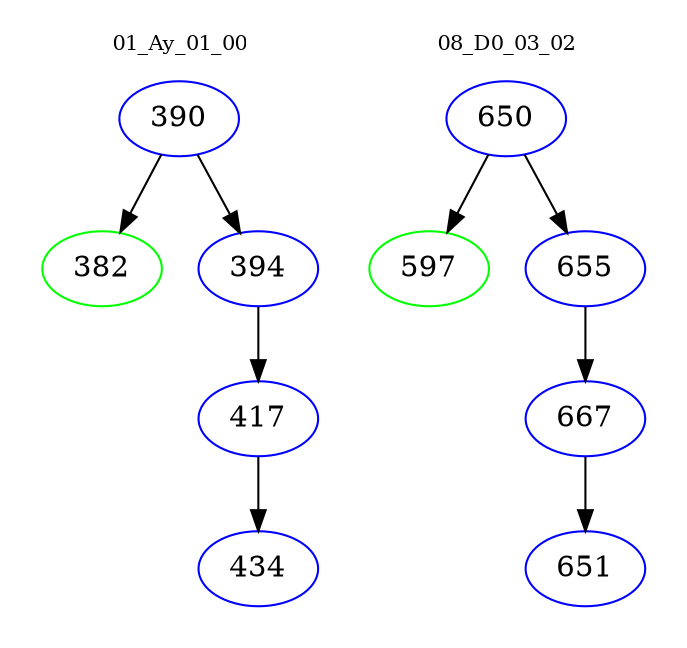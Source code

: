 digraph{
subgraph cluster_0 {
color = white
label = "01_Ay_01_00";
fontsize=10;
T0_390 [label="390", color="blue"]
T0_390 -> T0_382 [color="black"]
T0_382 [label="382", color="green"]
T0_390 -> T0_394 [color="black"]
T0_394 [label="394", color="blue"]
T0_394 -> T0_417 [color="black"]
T0_417 [label="417", color="blue"]
T0_417 -> T0_434 [color="black"]
T0_434 [label="434", color="blue"]
}
subgraph cluster_1 {
color = white
label = "08_D0_03_02";
fontsize=10;
T1_650 [label="650", color="blue"]
T1_650 -> T1_597 [color="black"]
T1_597 [label="597", color="green"]
T1_650 -> T1_655 [color="black"]
T1_655 [label="655", color="blue"]
T1_655 -> T1_667 [color="black"]
T1_667 [label="667", color="blue"]
T1_667 -> T1_651 [color="black"]
T1_651 [label="651", color="blue"]
}
}
